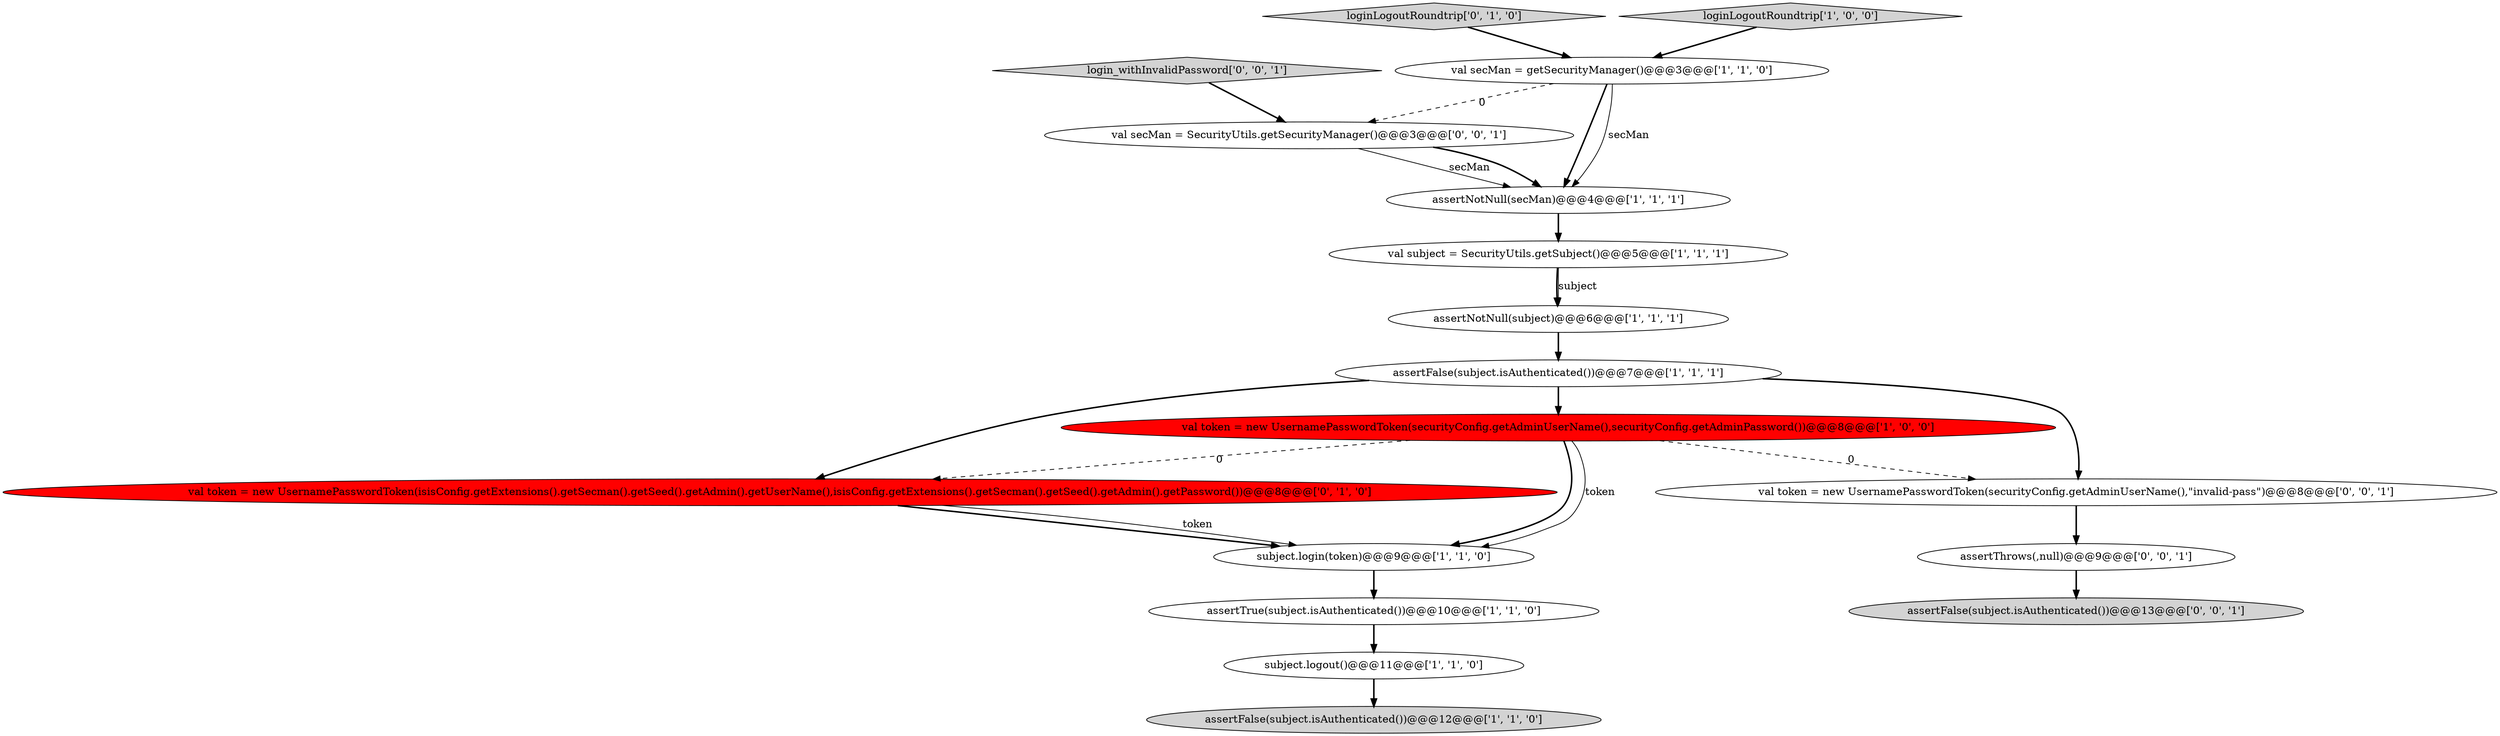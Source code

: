 digraph {
7 [style = filled, label = "assertTrue(subject.isAuthenticated())@@@10@@@['1', '1', '0']", fillcolor = white, shape = ellipse image = "AAA0AAABBB1BBB"];
12 [style = filled, label = "val token = new UsernamePasswordToken(isisConfig.getExtensions().getSecman().getSeed().getAdmin().getUserName(),isisConfig.getExtensions().getSecman().getSeed().getAdmin().getPassword())@@@8@@@['0', '1', '0']", fillcolor = red, shape = ellipse image = "AAA1AAABBB2BBB"];
5 [style = filled, label = "val subject = SecurityUtils.getSubject()@@@5@@@['1', '1', '1']", fillcolor = white, shape = ellipse image = "AAA0AAABBB1BBB"];
15 [style = filled, label = "assertFalse(subject.isAuthenticated())@@@13@@@['0', '0', '1']", fillcolor = lightgray, shape = ellipse image = "AAA0AAABBB3BBB"];
6 [style = filled, label = "subject.login(token)@@@9@@@['1', '1', '0']", fillcolor = white, shape = ellipse image = "AAA0AAABBB1BBB"];
0 [style = filled, label = "assertFalse(subject.isAuthenticated())@@@7@@@['1', '1', '1']", fillcolor = white, shape = ellipse image = "AAA0AAABBB1BBB"];
14 [style = filled, label = "login_withInvalidPassword['0', '0', '1']", fillcolor = lightgray, shape = diamond image = "AAA0AAABBB3BBB"];
11 [style = filled, label = "loginLogoutRoundtrip['0', '1', '0']", fillcolor = lightgray, shape = diamond image = "AAA0AAABBB2BBB"];
13 [style = filled, label = "assertThrows(,null)@@@9@@@['0', '0', '1']", fillcolor = white, shape = ellipse image = "AAA0AAABBB3BBB"];
16 [style = filled, label = "val secMan = SecurityUtils.getSecurityManager()@@@3@@@['0', '0', '1']", fillcolor = white, shape = ellipse image = "AAA0AAABBB3BBB"];
17 [style = filled, label = "val token = new UsernamePasswordToken(securityConfig.getAdminUserName(),\"invalid-pass\")@@@8@@@['0', '0', '1']", fillcolor = white, shape = ellipse image = "AAA0AAABBB3BBB"];
2 [style = filled, label = "loginLogoutRoundtrip['1', '0', '0']", fillcolor = lightgray, shape = diamond image = "AAA0AAABBB1BBB"];
1 [style = filled, label = "subject.logout()@@@11@@@['1', '1', '0']", fillcolor = white, shape = ellipse image = "AAA0AAABBB1BBB"];
9 [style = filled, label = "val secMan = getSecurityManager()@@@3@@@['1', '1', '0']", fillcolor = white, shape = ellipse image = "AAA0AAABBB1BBB"];
3 [style = filled, label = "assertNotNull(subject)@@@6@@@['1', '1', '1']", fillcolor = white, shape = ellipse image = "AAA0AAABBB1BBB"];
10 [style = filled, label = "assertFalse(subject.isAuthenticated())@@@12@@@['1', '1', '0']", fillcolor = lightgray, shape = ellipse image = "AAA0AAABBB1BBB"];
8 [style = filled, label = "assertNotNull(secMan)@@@4@@@['1', '1', '1']", fillcolor = white, shape = ellipse image = "AAA0AAABBB1BBB"];
4 [style = filled, label = "val token = new UsernamePasswordToken(securityConfig.getAdminUserName(),securityConfig.getAdminPassword())@@@8@@@['1', '0', '0']", fillcolor = red, shape = ellipse image = "AAA1AAABBB1BBB"];
16->8 [style = solid, label="secMan"];
5->3 [style = bold, label=""];
14->16 [style = bold, label=""];
9->16 [style = dashed, label="0"];
7->1 [style = bold, label=""];
16->8 [style = bold, label=""];
4->17 [style = dashed, label="0"];
4->6 [style = bold, label=""];
0->17 [style = bold, label=""];
0->12 [style = bold, label=""];
2->9 [style = bold, label=""];
9->8 [style = bold, label=""];
4->6 [style = solid, label="token"];
12->6 [style = bold, label=""];
11->9 [style = bold, label=""];
3->0 [style = bold, label=""];
4->12 [style = dashed, label="0"];
8->5 [style = bold, label=""];
0->4 [style = bold, label=""];
5->3 [style = solid, label="subject"];
12->6 [style = solid, label="token"];
17->13 [style = bold, label=""];
9->8 [style = solid, label="secMan"];
13->15 [style = bold, label=""];
6->7 [style = bold, label=""];
1->10 [style = bold, label=""];
}

